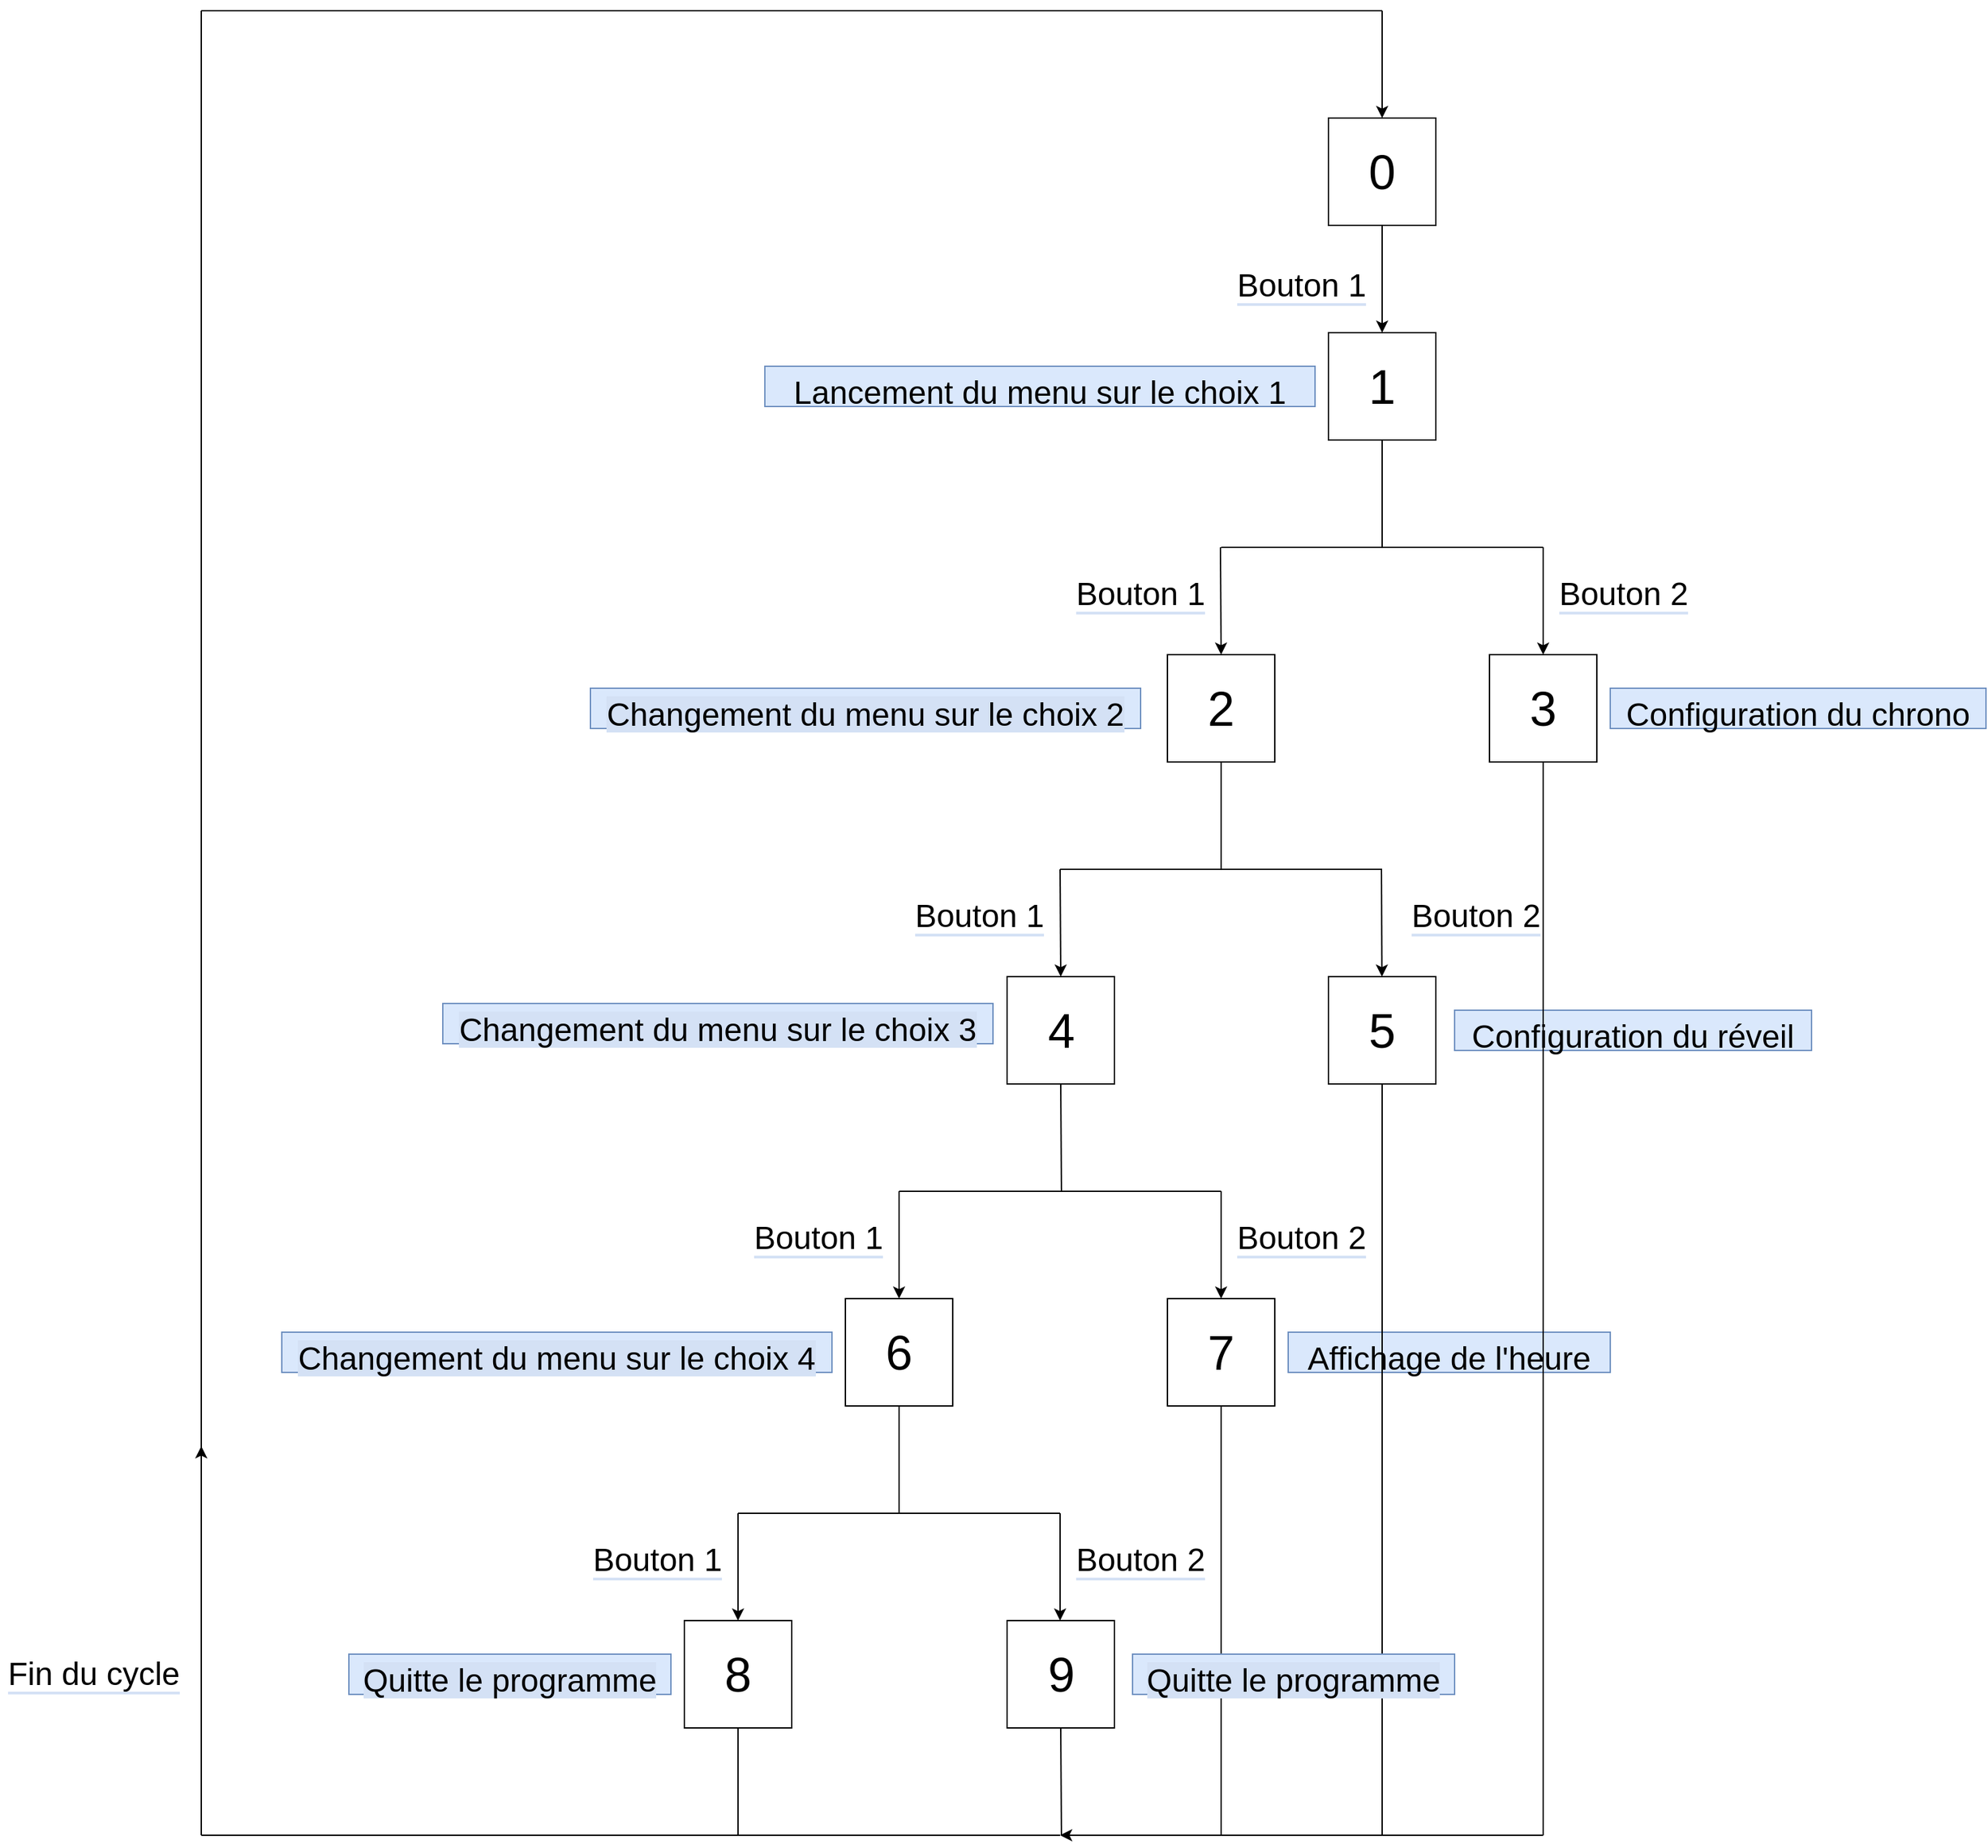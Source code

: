 <mxfile version="20.5.1"><diagram id="GuEHme-0LMSugy-5EIFe" name="Page-1"><mxGraphModel dx="1713" dy="1685" grid="1" gridSize="10" guides="1" tooltips="1" connect="1" arrows="1" fold="1" page="1" pageScale="1" pageWidth="827" pageHeight="1169" math="0" shadow="0"><root><mxCell id="0"/><mxCell id="1" parent="0"/><mxCell id="R86S8bSwYFZf8IF6KrQe-1" value="&lt;span style=&quot;font-size: 36px;&quot;&gt;1&lt;/span&gt;" style="whiteSpace=wrap;html=1;aspect=fixed;" vertex="1" parent="1"><mxGeometry x="320" y="80" width="80" height="80" as="geometry"/></mxCell><mxCell id="R86S8bSwYFZf8IF6KrQe-2" value="" style="endArrow=none;html=1;rounded=0;" edge="1" parent="1"><mxGeometry width="50" height="50" relative="1" as="geometry"><mxPoint x="240" y="240" as="sourcePoint"/><mxPoint x="480" y="240" as="targetPoint"/></mxGeometry></mxCell><mxCell id="R86S8bSwYFZf8IF6KrQe-3" value="" style="endArrow=none;html=1;rounded=0;entryX=0.5;entryY=1;entryDx=0;entryDy=0;" edge="1" parent="1" target="R86S8bSwYFZf8IF6KrQe-1"><mxGeometry width="50" height="50" relative="1" as="geometry"><mxPoint x="360" y="240" as="sourcePoint"/><mxPoint x="440" y="290" as="targetPoint"/></mxGeometry></mxCell><mxCell id="R86S8bSwYFZf8IF6KrQe-4" value="" style="endArrow=classic;html=1;rounded=0;entryX=0.5;entryY=0;entryDx=0;entryDy=0;" edge="1" parent="1" target="R86S8bSwYFZf8IF6KrQe-7"><mxGeometry width="50" height="50" relative="1" as="geometry"><mxPoint x="239.5" y="240" as="sourcePoint"/><mxPoint x="239.5" y="320" as="targetPoint"/></mxGeometry></mxCell><mxCell id="R86S8bSwYFZf8IF6KrQe-5" value="" style="endArrow=classic;html=1;rounded=0;" edge="1" parent="1" target="R86S8bSwYFZf8IF6KrQe-6"><mxGeometry width="50" height="50" relative="1" as="geometry"><mxPoint x="480" y="240" as="sourcePoint"/><mxPoint x="480" y="320" as="targetPoint"/></mxGeometry></mxCell><mxCell id="R86S8bSwYFZf8IF6KrQe-6" value="&lt;font style=&quot;font-size: 36px;&quot;&gt;3&lt;/font&gt;" style="whiteSpace=wrap;html=1;aspect=fixed;" vertex="1" parent="1"><mxGeometry x="440" y="320" width="80" height="80" as="geometry"/></mxCell><mxCell id="R86S8bSwYFZf8IF6KrQe-7" value="&lt;font style=&quot;font-size: 36px;&quot;&gt;2&lt;/font&gt;" style="whiteSpace=wrap;html=1;aspect=fixed;" vertex="1" parent="1"><mxGeometry x="200" y="320" width="80" height="80" as="geometry"/></mxCell><mxCell id="R86S8bSwYFZf8IF6KrQe-8" value="" style="endArrow=none;html=1;rounded=0;" edge="1" parent="1"><mxGeometry width="50" height="50" relative="1" as="geometry"><mxPoint x="120" y="480" as="sourcePoint"/><mxPoint x="360" y="480" as="targetPoint"/></mxGeometry></mxCell><mxCell id="R86S8bSwYFZf8IF6KrQe-10" value="" style="endArrow=classic;html=1;rounded=0;entryX=0.5;entryY=0;entryDx=0;entryDy=0;" edge="1" parent="1" target="R86S8bSwYFZf8IF6KrQe-11"><mxGeometry width="50" height="50" relative="1" as="geometry"><mxPoint x="120" y="480" as="sourcePoint"/><mxPoint x="120.5" y="560" as="targetPoint"/></mxGeometry></mxCell><mxCell id="R86S8bSwYFZf8IF6KrQe-11" value="&lt;font style=&quot;font-size: 36px;&quot;&gt;4&lt;/font&gt;" style="whiteSpace=wrap;html=1;aspect=fixed;" vertex="1" parent="1"><mxGeometry x="80.5" y="560" width="80" height="80" as="geometry"/></mxCell><mxCell id="R86S8bSwYFZf8IF6KrQe-12" value="" style="endArrow=classic;html=1;rounded=0;" edge="1" parent="1" target="R86S8bSwYFZf8IF6KrQe-13"><mxGeometry width="50" height="50" relative="1" as="geometry"><mxPoint x="359.5" y="480" as="sourcePoint"/><mxPoint x="359.5" y="560" as="targetPoint"/></mxGeometry></mxCell><mxCell id="R86S8bSwYFZf8IF6KrQe-13" value="&lt;font style=&quot;font-size: 36px;&quot;&gt;5&lt;/font&gt;" style="whiteSpace=wrap;html=1;aspect=fixed;" vertex="1" parent="1"><mxGeometry x="320" y="560" width="80" height="80" as="geometry"/></mxCell><mxCell id="R86S8bSwYFZf8IF6KrQe-14" value="" style="endArrow=none;html=1;rounded=0;exitX=0.5;exitY=1;exitDx=0;exitDy=0;" edge="1" parent="1" source="R86S8bSwYFZf8IF6KrQe-7"><mxGeometry width="50" height="50" relative="1" as="geometry"><mxPoint x="290" y="540" as="sourcePoint"/><mxPoint x="240" y="480" as="targetPoint"/></mxGeometry></mxCell><mxCell id="R86S8bSwYFZf8IF6KrQe-15" value="" style="endArrow=none;html=1;rounded=0;fontSize=36;exitX=0.5;exitY=1;exitDx=0;exitDy=0;" edge="1" parent="1" source="R86S8bSwYFZf8IF6KrQe-11"><mxGeometry width="50" height="50" relative="1" as="geometry"><mxPoint x="290" y="660" as="sourcePoint"/><mxPoint x="121" y="720" as="targetPoint"/></mxGeometry></mxCell><mxCell id="R86S8bSwYFZf8IF6KrQe-16" value="" style="endArrow=none;html=1;rounded=0;fontSize=36;" edge="1" parent="1"><mxGeometry width="50" height="50" relative="1" as="geometry"><mxPoint y="720" as="sourcePoint"/><mxPoint x="240" y="720" as="targetPoint"/></mxGeometry></mxCell><mxCell id="R86S8bSwYFZf8IF6KrQe-17" value="" style="endArrow=classic;html=1;rounded=0;fontSize=36;" edge="1" parent="1"><mxGeometry width="50" height="50" relative="1" as="geometry"><mxPoint y="720" as="sourcePoint"/><mxPoint y="800" as="targetPoint"/></mxGeometry></mxCell><mxCell id="R86S8bSwYFZf8IF6KrQe-18" value="" style="endArrow=classic;html=1;rounded=0;fontSize=36;" edge="1" parent="1" target="R86S8bSwYFZf8IF6KrQe-19"><mxGeometry width="50" height="50" relative="1" as="geometry"><mxPoint x="240" y="720" as="sourcePoint"/><mxPoint x="240" y="800" as="targetPoint"/></mxGeometry></mxCell><mxCell id="R86S8bSwYFZf8IF6KrQe-19" value="7" style="whiteSpace=wrap;html=1;aspect=fixed;fontSize=36;" vertex="1" parent="1"><mxGeometry x="200" y="800" width="80" height="80" as="geometry"/></mxCell><mxCell id="R86S8bSwYFZf8IF6KrQe-20" value="6" style="whiteSpace=wrap;html=1;aspect=fixed;fontSize=36;" vertex="1" parent="1"><mxGeometry x="-40" y="800" width="80" height="80" as="geometry"/></mxCell><mxCell id="R86S8bSwYFZf8IF6KrQe-22" value="&lt;font style=&quot;font-size: 24px; background-color: rgb(212, 225, 245);&quot;&gt;Changement du menu sur le choix 2&lt;/font&gt;" style="text;html=1;align=center;verticalAlign=middle;whiteSpace=wrap;rounded=0;fontSize=36;shadow=0;fillColor=#dae8fc;strokeColor=#6c8ebf;" vertex="1" parent="1"><mxGeometry x="-230" y="345" width="410" height="30" as="geometry"/></mxCell><mxCell id="R86S8bSwYFZf8IF6KrQe-23" value="" style="endArrow=classic;html=1;rounded=0;fontSize=24;entryX=0.5;entryY=0;entryDx=0;entryDy=0;" edge="1" parent="1" target="R86S8bSwYFZf8IF6KrQe-1"><mxGeometry width="50" height="50" relative="1" as="geometry"><mxPoint x="360" as="sourcePoint"/><mxPoint x="150" y="120" as="targetPoint"/></mxGeometry></mxCell><mxCell id="R86S8bSwYFZf8IF6KrQe-24" value="&lt;span style=&quot;font-size: 36px;&quot;&gt;0&lt;/span&gt;" style="whiteSpace=wrap;html=1;aspect=fixed;fontSize=24;" vertex="1" parent="1"><mxGeometry x="320" y="-80" width="80" height="80" as="geometry"/></mxCell><mxCell id="R86S8bSwYFZf8IF6KrQe-25" value="" style="endArrow=classic;html=1;rounded=0;fontSize=24;entryX=0.5;entryY=0;entryDx=0;entryDy=0;" edge="1" parent="1" target="R86S8bSwYFZf8IF6KrQe-24"><mxGeometry width="50" height="50" relative="1" as="geometry"><mxPoint x="360" y="-160" as="sourcePoint"/><mxPoint x="150" y="-80" as="targetPoint"/></mxGeometry></mxCell><mxCell id="R86S8bSwYFZf8IF6KrQe-26" value="&lt;span style=&quot;font-size: 24px;&quot;&gt;Lancement du menu sur le choix 1&lt;/span&gt;" style="text;html=1;strokeColor=#6c8ebf;fillColor=#dae8fc;align=center;verticalAlign=middle;whiteSpace=wrap;rounded=0;fontSize=36;" vertex="1" parent="1"><mxGeometry x="-100" y="105" width="410" height="30" as="geometry"/></mxCell><mxCell id="R86S8bSwYFZf8IF6KrQe-27" value="&lt;font style=&quot;font-size: 24px; background-color: rgb(212, 225, 245);&quot;&gt;Changement du menu sur le choix 3&lt;/font&gt;" style="text;html=1;strokeColor=#6c8ebf;fillColor=#dae8fc;align=center;verticalAlign=middle;whiteSpace=wrap;rounded=0;fontSize=36;shadow=0;" vertex="1" parent="1"><mxGeometry x="-340" y="580" width="410" height="30" as="geometry"/></mxCell><mxCell id="R86S8bSwYFZf8IF6KrQe-28" value="&lt;font style=&quot;font-size: 24px; background-color: rgb(212, 225, 245);&quot;&gt;Changement du menu sur le choix 4&lt;/font&gt;" style="text;html=1;strokeColor=#6c8ebf;fillColor=#dae8fc;align=center;verticalAlign=middle;whiteSpace=wrap;rounded=0;fontSize=36;shadow=0;" vertex="1" parent="1"><mxGeometry x="-460" y="825" width="410" height="30" as="geometry"/></mxCell><mxCell id="R86S8bSwYFZf8IF6KrQe-29" value="&lt;span style=&quot;background-color: rgb(255, 255, 255);&quot;&gt;Bouton 1&lt;/span&gt;" style="text;html=1;align=center;verticalAlign=middle;whiteSpace=wrap;rounded=0;shadow=0;labelBackgroundColor=#D4E1F5;fontSize=24;" vertex="1" parent="1"><mxGeometry x="250" y="30" width="100" height="30" as="geometry"/></mxCell><mxCell id="R86S8bSwYFZf8IF6KrQe-30" value="&lt;span style=&quot;background-color: rgb(255, 255, 255);&quot;&gt;Bouton 1&lt;/span&gt;" style="text;html=1;align=center;verticalAlign=middle;whiteSpace=wrap;rounded=0;shadow=0;labelBackgroundColor=#D4E1F5;fontSize=24;" vertex="1" parent="1"><mxGeometry x="130" y="260" width="100" height="30" as="geometry"/></mxCell><mxCell id="R86S8bSwYFZf8IF6KrQe-31" value="&lt;span style=&quot;background-color: rgb(255, 255, 255);&quot;&gt;Bouton 2&lt;/span&gt;" style="text;html=1;align=center;verticalAlign=middle;whiteSpace=wrap;rounded=0;shadow=0;labelBackgroundColor=#D4E1F5;fontSize=24;" vertex="1" parent="1"><mxGeometry x="490" y="260" width="100" height="30" as="geometry"/></mxCell><mxCell id="R86S8bSwYFZf8IF6KrQe-32" value="&lt;span style=&quot;background-color: rgb(255, 255, 255);&quot;&gt;Bouton 2&lt;/span&gt;" style="text;html=1;align=center;verticalAlign=middle;whiteSpace=wrap;rounded=0;shadow=0;labelBackgroundColor=#D4E1F5;fontSize=24;" vertex="1" parent="1"><mxGeometry x="380" y="500" width="100" height="30" as="geometry"/></mxCell><mxCell id="R86S8bSwYFZf8IF6KrQe-33" value="&lt;span style=&quot;background-color: rgb(255, 255, 255);&quot;&gt;Bouton 1&lt;/span&gt;" style="text;html=1;align=center;verticalAlign=middle;whiteSpace=wrap;rounded=0;shadow=0;labelBackgroundColor=#D4E1F5;fontSize=24;" vertex="1" parent="1"><mxGeometry x="10" y="500" width="100" height="30" as="geometry"/></mxCell><mxCell id="R86S8bSwYFZf8IF6KrQe-35" value="&lt;span style=&quot;background-color: rgb(255, 255, 255);&quot;&gt;Bouton 2&lt;/span&gt;" style="text;html=1;align=center;verticalAlign=middle;whiteSpace=wrap;rounded=0;shadow=0;labelBackgroundColor=#D4E1F5;fontSize=24;" vertex="1" parent="1"><mxGeometry x="250" y="740" width="100" height="30" as="geometry"/></mxCell><mxCell id="R86S8bSwYFZf8IF6KrQe-36" value="&lt;span style=&quot;background-color: rgb(255, 255, 255);&quot;&gt;Bouton 1&lt;/span&gt;" style="text;html=1;align=center;verticalAlign=middle;whiteSpace=wrap;rounded=0;shadow=0;labelBackgroundColor=#D4E1F5;fontSize=24;" vertex="1" parent="1"><mxGeometry x="-110" y="740" width="100" height="30" as="geometry"/></mxCell><mxCell id="R86S8bSwYFZf8IF6KrQe-38" value="&lt;span style=&quot;font-size: 24px;&quot;&gt;Configuration du chrono&lt;/span&gt;" style="text;html=1;strokeColor=#6c8ebf;fillColor=#dae8fc;align=center;verticalAlign=middle;whiteSpace=wrap;rounded=0;fontSize=36;" vertex="1" parent="1"><mxGeometry x="530" y="345" width="280" height="30" as="geometry"/></mxCell><mxCell id="R86S8bSwYFZf8IF6KrQe-39" value="&lt;span style=&quot;font-size: 24px;&quot;&gt;Configuration du réveil&lt;/span&gt;" style="text;html=1;strokeColor=#6c8ebf;fillColor=#dae8fc;align=center;verticalAlign=middle;whiteSpace=wrap;rounded=0;fontSize=36;" vertex="1" parent="1"><mxGeometry x="414" y="585" width="266" height="30" as="geometry"/></mxCell><mxCell id="R86S8bSwYFZf8IF6KrQe-40" value="&lt;span style=&quot;font-size: 24px;&quot;&gt;Affichage de l'heure&lt;/span&gt;" style="text;html=1;strokeColor=#6c8ebf;fillColor=#dae8fc;align=center;verticalAlign=middle;whiteSpace=wrap;rounded=0;fontSize=36;" vertex="1" parent="1"><mxGeometry x="290" y="825" width="240" height="30" as="geometry"/></mxCell><mxCell id="R86S8bSwYFZf8IF6KrQe-41" value="" style="endArrow=none;html=1;rounded=0;fontSize=24;exitX=0.5;exitY=1;exitDx=0;exitDy=0;" edge="1" parent="1" source="R86S8bSwYFZf8IF6KrQe-20"><mxGeometry width="50" height="50" relative="1" as="geometry"><mxPoint x="-120" y="880" as="sourcePoint"/><mxPoint y="960" as="targetPoint"/></mxGeometry></mxCell><mxCell id="R86S8bSwYFZf8IF6KrQe-42" value="" style="endArrow=none;html=1;rounded=0;fontSize=24;" edge="1" parent="1"><mxGeometry width="50" height="50" relative="1" as="geometry"><mxPoint x="-120" y="960" as="sourcePoint"/><mxPoint x="120" y="960" as="targetPoint"/></mxGeometry></mxCell><mxCell id="R86S8bSwYFZf8IF6KrQe-43" value="" style="endArrow=classic;html=1;rounded=0;fontSize=24;" edge="1" parent="1"><mxGeometry width="50" height="50" relative="1" as="geometry"><mxPoint x="-120" y="960" as="sourcePoint"/><mxPoint x="-120" y="1040" as="targetPoint"/></mxGeometry></mxCell><mxCell id="R86S8bSwYFZf8IF6KrQe-44" value="" style="endArrow=classic;html=1;rounded=0;fontSize=24;" edge="1" parent="1"><mxGeometry width="50" height="50" relative="1" as="geometry"><mxPoint x="120" y="960" as="sourcePoint"/><mxPoint x="120" y="1040" as="targetPoint"/></mxGeometry></mxCell><mxCell id="R86S8bSwYFZf8IF6KrQe-45" value="&lt;font style=&quot;font-size: 36px;&quot;&gt;8&lt;/font&gt;" style="whiteSpace=wrap;html=1;aspect=fixed;shadow=0;labelBackgroundColor=#FFFFFF;fontSize=24;" vertex="1" parent="1"><mxGeometry x="-160" y="1040" width="80" height="80" as="geometry"/></mxCell><mxCell id="R86S8bSwYFZf8IF6KrQe-47" value="&lt;font style=&quot;font-size: 36px;&quot;&gt;9&lt;/font&gt;" style="whiteSpace=wrap;html=1;aspect=fixed;shadow=0;labelBackgroundColor=#FFFFFF;fontSize=24;" vertex="1" parent="1"><mxGeometry x="80.5" y="1040" width="80" height="80" as="geometry"/></mxCell><mxCell id="R86S8bSwYFZf8IF6KrQe-48" value="" style="endArrow=none;html=1;rounded=0;fontSize=24;exitX=0.5;exitY=1;exitDx=0;exitDy=0;" edge="1" parent="1" source="R86S8bSwYFZf8IF6KrQe-45"><mxGeometry width="50" height="50" relative="1" as="geometry"><mxPoint x="-30" y="1080" as="sourcePoint"/><mxPoint x="-120" y="1200" as="targetPoint"/></mxGeometry></mxCell><mxCell id="R86S8bSwYFZf8IF6KrQe-49" value="" style="endArrow=none;html=1;rounded=0;fontSize=24;entryX=0.5;entryY=1;entryDx=0;entryDy=0;" edge="1" parent="1" target="R86S8bSwYFZf8IF6KrQe-47"><mxGeometry width="50" height="50" relative="1" as="geometry"><mxPoint x="121" y="1200" as="sourcePoint"/><mxPoint x="20" y="1030" as="targetPoint"/></mxGeometry></mxCell><mxCell id="R86S8bSwYFZf8IF6KrQe-50" value="" style="endArrow=none;html=1;rounded=0;fontSize=24;" edge="1" parent="1"><mxGeometry width="50" height="50" relative="1" as="geometry"><mxPoint x="-520" y="1200" as="sourcePoint"/><mxPoint x="120" y="1200" as="targetPoint"/></mxGeometry></mxCell><mxCell id="R86S8bSwYFZf8IF6KrQe-51" value="" style="endArrow=none;html=1;rounded=0;fontSize=24;" edge="1" parent="1"><mxGeometry width="50" height="50" relative="1" as="geometry"><mxPoint x="-520" y="1200" as="sourcePoint"/><mxPoint x="-520" y="-160" as="targetPoint"/></mxGeometry></mxCell><mxCell id="R86S8bSwYFZf8IF6KrQe-52" value="" style="endArrow=none;html=1;rounded=0;fontSize=24;" edge="1" parent="1"><mxGeometry width="50" height="50" relative="1" as="geometry"><mxPoint x="-520" y="-160" as="sourcePoint"/><mxPoint x="360" y="-160" as="targetPoint"/></mxGeometry></mxCell><mxCell id="R86S8bSwYFZf8IF6KrQe-53" value="" style="endArrow=none;html=1;rounded=0;fontSize=24;exitX=0.5;exitY=1;exitDx=0;exitDy=0;" edge="1" parent="1" source="R86S8bSwYFZf8IF6KrQe-6"><mxGeometry width="50" height="50" relative="1" as="geometry"><mxPoint x="260" y="580" as="sourcePoint"/><mxPoint x="480" y="1200" as="targetPoint"/></mxGeometry></mxCell><mxCell id="R86S8bSwYFZf8IF6KrQe-54" value="" style="endArrow=classic;html=1;rounded=0;fontSize=24;" edge="1" parent="1"><mxGeometry width="50" height="50" relative="1" as="geometry"><mxPoint x="480" y="1200" as="sourcePoint"/><mxPoint x="120" y="1200" as="targetPoint"/></mxGeometry></mxCell><mxCell id="R86S8bSwYFZf8IF6KrQe-55" value="" style="endArrow=none;html=1;rounded=0;fontSize=24;entryX=0.5;entryY=1;entryDx=0;entryDy=0;" edge="1" parent="1" target="R86S8bSwYFZf8IF6KrQe-19"><mxGeometry width="50" height="50" relative="1" as="geometry"><mxPoint x="240" y="1200" as="sourcePoint"/><mxPoint x="310" y="1030" as="targetPoint"/></mxGeometry></mxCell><mxCell id="R86S8bSwYFZf8IF6KrQe-56" value="" style="endArrow=none;html=1;rounded=0;fontSize=24;entryX=0.5;entryY=1;entryDx=0;entryDy=0;" edge="1" parent="1" target="R86S8bSwYFZf8IF6KrQe-13"><mxGeometry width="50" height="50" relative="1" as="geometry"><mxPoint x="360" y="1200" as="sourcePoint"/><mxPoint x="310" y="630" as="targetPoint"/></mxGeometry></mxCell><mxCell id="R86S8bSwYFZf8IF6KrQe-57" value="&lt;span style=&quot;background-color: rgb(255, 255, 255);&quot;&gt;Bouton 1&lt;/span&gt;" style="text;html=1;align=center;verticalAlign=middle;whiteSpace=wrap;rounded=0;shadow=0;labelBackgroundColor=#D4E1F5;fontSize=24;" vertex="1" parent="1"><mxGeometry x="-230" y="980" width="100" height="30" as="geometry"/></mxCell><mxCell id="R86S8bSwYFZf8IF6KrQe-58" value="&lt;span style=&quot;background-color: rgb(255, 255, 255);&quot;&gt;Bouton 2&lt;/span&gt;" style="text;html=1;align=center;verticalAlign=middle;whiteSpace=wrap;rounded=0;shadow=0;labelBackgroundColor=#D4E1F5;fontSize=24;" vertex="1" parent="1"><mxGeometry x="130" y="980" width="100" height="30" as="geometry"/></mxCell><mxCell id="R86S8bSwYFZf8IF6KrQe-59" value="&lt;font style=&quot;font-size: 24px; background-color: rgb(212, 225, 245);&quot;&gt;Quitte le programme&lt;/font&gt;" style="text;html=1;strokeColor=#6c8ebf;fillColor=#dae8fc;align=center;verticalAlign=middle;whiteSpace=wrap;rounded=0;fontSize=36;shadow=0;" vertex="1" parent="1"><mxGeometry x="-410" y="1065" width="240" height="30" as="geometry"/></mxCell><mxCell id="R86S8bSwYFZf8IF6KrQe-60" value="&lt;font style=&quot;font-size: 24px; background-color: rgb(212, 225, 245);&quot;&gt;Quitte le programme&lt;/font&gt;" style="text;html=1;strokeColor=#6c8ebf;fillColor=#dae8fc;align=center;verticalAlign=middle;whiteSpace=wrap;rounded=0;fontSize=36;shadow=0;" vertex="1" parent="1"><mxGeometry x="174" y="1065" width="240" height="30" as="geometry"/></mxCell><mxCell id="R86S8bSwYFZf8IF6KrQe-62" value="&lt;span style=&quot;background-color: rgb(255, 255, 255);&quot;&gt;Fin du cycle&lt;/span&gt;" style="text;html=1;align=center;verticalAlign=middle;whiteSpace=wrap;rounded=0;shadow=0;labelBackgroundColor=#D4E1F5;fontSize=24;" vertex="1" parent="1"><mxGeometry x="-670" y="1065" width="140" height="30" as="geometry"/></mxCell><mxCell id="R86S8bSwYFZf8IF6KrQe-63" value="" style="endArrow=classic;html=1;rounded=0;fontSize=36;" edge="1" parent="1"><mxGeometry width="50" height="50" relative="1" as="geometry"><mxPoint x="-520" y="1030" as="sourcePoint"/><mxPoint x="-520" y="910" as="targetPoint"/></mxGeometry></mxCell></root></mxGraphModel></diagram></mxfile>